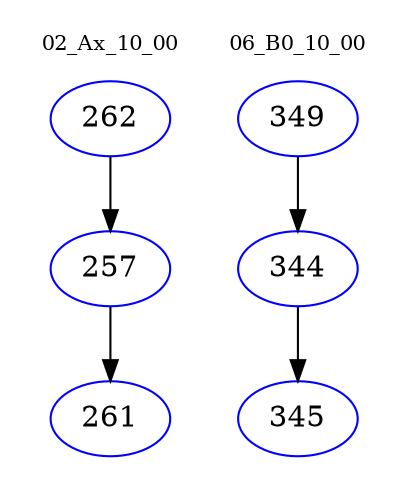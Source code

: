 digraph{
subgraph cluster_0 {
color = white
label = "02_Ax_10_00";
fontsize=10;
T0_262 [label="262", color="blue"]
T0_262 -> T0_257 [color="black"]
T0_257 [label="257", color="blue"]
T0_257 -> T0_261 [color="black"]
T0_261 [label="261", color="blue"]
}
subgraph cluster_1 {
color = white
label = "06_B0_10_00";
fontsize=10;
T1_349 [label="349", color="blue"]
T1_349 -> T1_344 [color="black"]
T1_344 [label="344", color="blue"]
T1_344 -> T1_345 [color="black"]
T1_345 [label="345", color="blue"]
}
}

